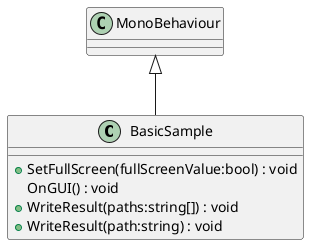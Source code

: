 @startuml
class BasicSample {
    + SetFullScreen(fullScreenValue:bool) : void
    OnGUI() : void
    + WriteResult(paths:string[]) : void
    + WriteResult(path:string) : void
}
MonoBehaviour <|-- BasicSample
@enduml
